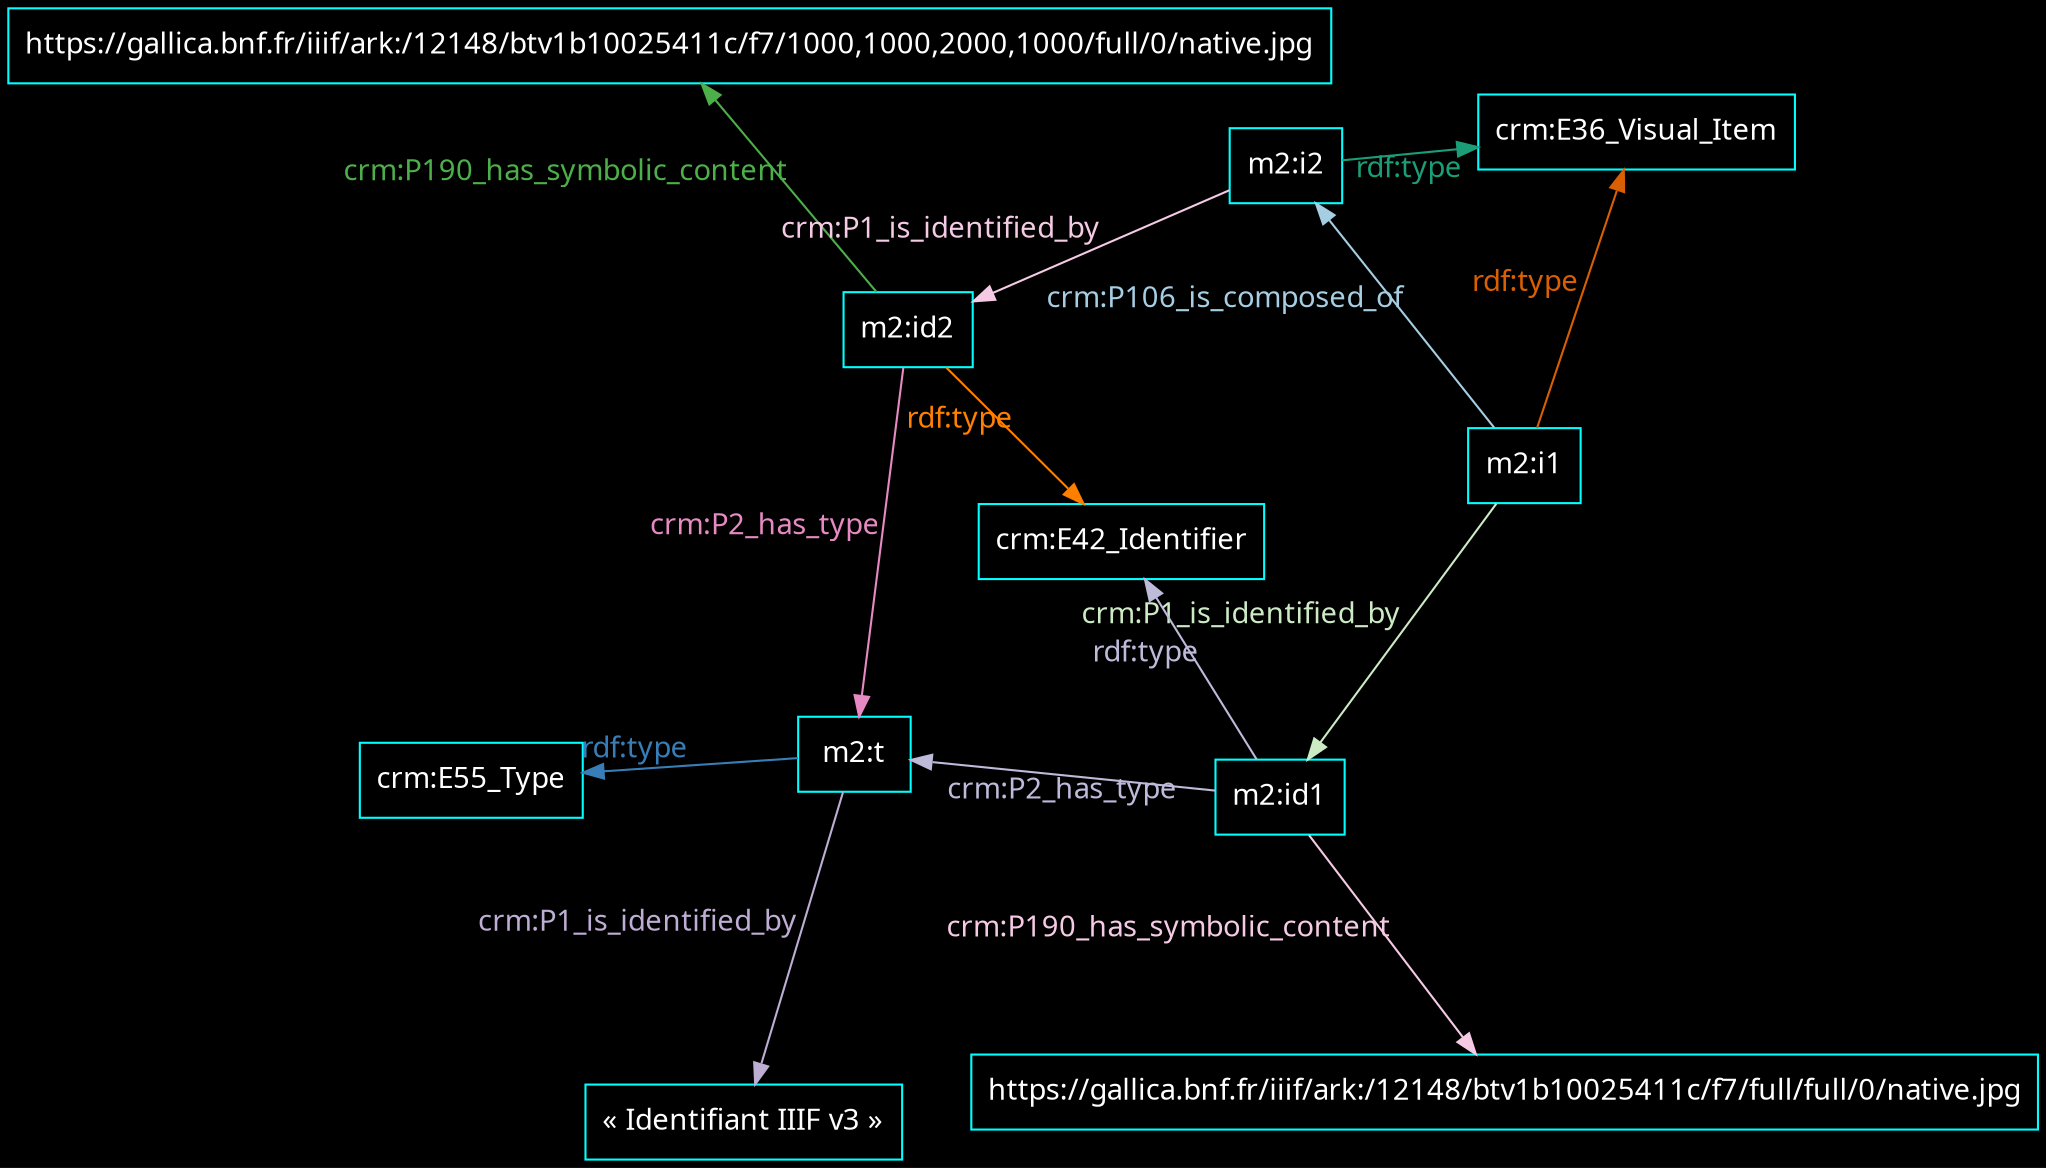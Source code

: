 digraph {
    graph [bgcolor=black]
    rankdir=LR
    node [color=white,fontcolor=white,fontname="FiraCode Nerd Font Mono Regular",shape=box]
    edge [color=white,fontcolor=white,fontname="FiraCode Nerd Font Mono Regular"]
    

    layout=neato
overlap=scale
splines=true
sep=.1
node [color=cyan,fontcolor=white]
edge [color=cyan,fontcolor=white]
"m2:i1" -> "crm:E36_Visual_Item" [label="rdf:type",color="#d95f02",fontcolor="#d95f02"]
"m2:t" -> "crm:E55_Type" [label="rdf:type",color="#377eb8",fontcolor="#377eb8"]
"m2:i1" -> "m2:id1" [label="crm:P1_is_identified_by",color="#ccebc5",fontcolor="#ccebc5"]
"m2:id2" -> "m2:t" [label="crm:P2_has_type",color="#e78ac3",fontcolor="#e78ac3"]
"m2:t" -> "« Identifiant IIIF v3 »" [label="crm:P1_is_identified_by",color="#beaed4",fontcolor="#beaed4"]
"m2:id1" -> "https://gallica.bnf.fr/iiif/ark:/12148/btv1b10025411c/f7/full/full/0/native.jpg" [label="crm:P190_has_symbolic_content",color="#f4cae4",fontcolor="#f4cae4"]
"m2:id2" -> "https://gallica.bnf.fr/iiif/ark:/12148/btv1b10025411c/f7/1000,1000,2000,1000/full/0/native.jpg" [label="crm:P190_has_symbolic_content",color="#4daf4a",fontcolor="#4daf4a"]
"m2:i2" -> "crm:E36_Visual_Item" [label="rdf:type",color="#1b9e77",fontcolor="#1b9e77"]
"m2:id1" -> "m2:t" [label="crm:P2_has_type",color="#bebada",fontcolor="#bebada"]
"m2:i1" -> "m2:i2" [label="crm:P106_is_composed_of",color="#a6cee3",fontcolor="#a6cee3"]
"m2:i2" -> "m2:id2" [label="crm:P1_is_identified_by",color="#f4cae4",fontcolor="#f4cae4"]
"m2:id1" -> "crm:E42_Identifier" [label="rdf:type",color="#bebada",fontcolor="#bebada"]
"m2:id2" -> "crm:E42_Identifier" [label="rdf:type",color="#ff7f00",fontcolor="#ff7f00"]
}
